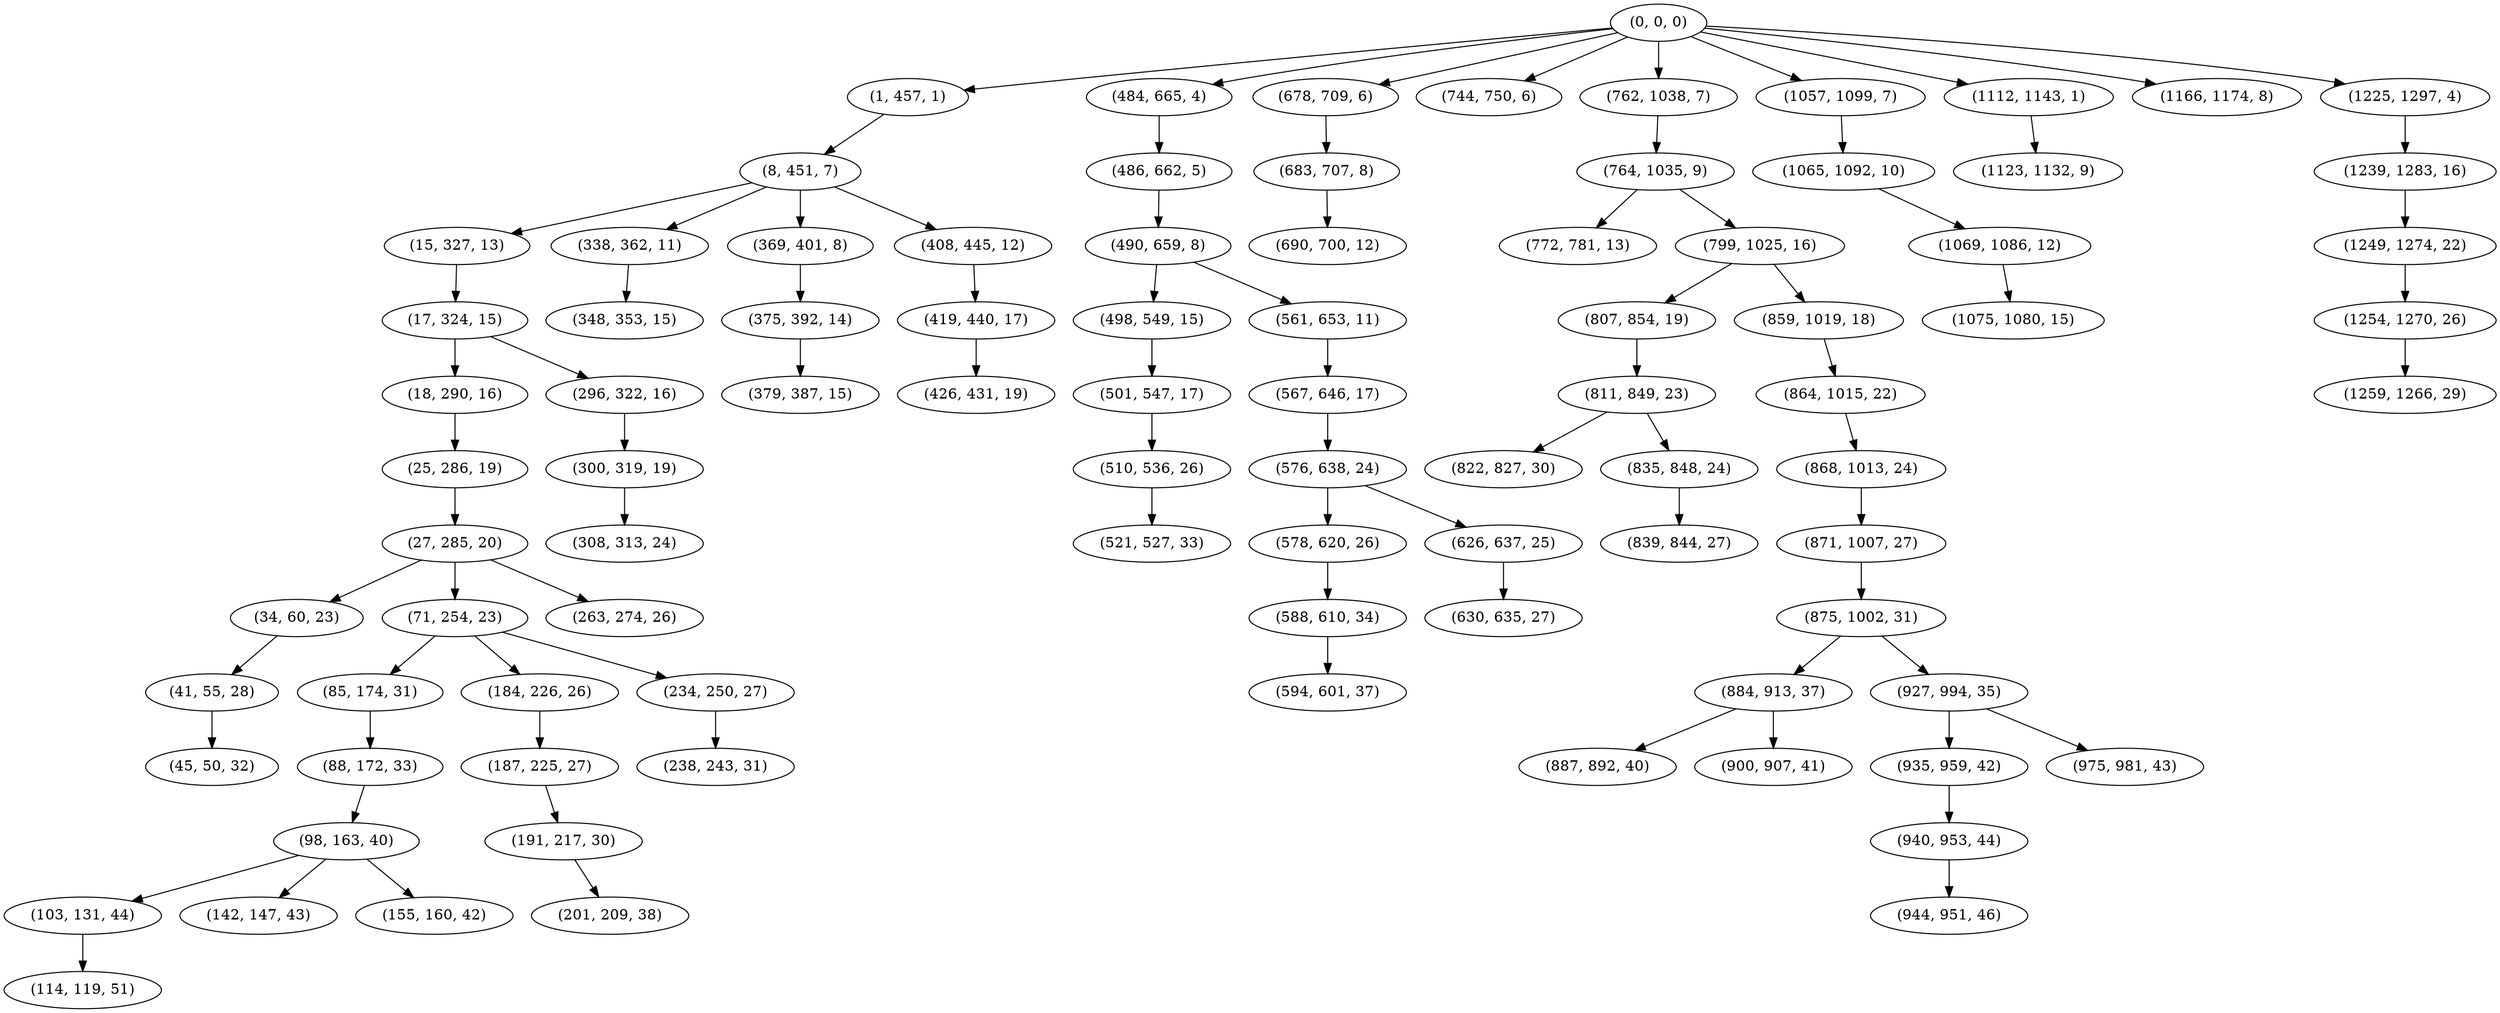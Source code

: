 digraph tree {
    "(0, 0, 0)";
    "(1, 457, 1)";
    "(8, 451, 7)";
    "(15, 327, 13)";
    "(17, 324, 15)";
    "(18, 290, 16)";
    "(25, 286, 19)";
    "(27, 285, 20)";
    "(34, 60, 23)";
    "(41, 55, 28)";
    "(45, 50, 32)";
    "(71, 254, 23)";
    "(85, 174, 31)";
    "(88, 172, 33)";
    "(98, 163, 40)";
    "(103, 131, 44)";
    "(114, 119, 51)";
    "(142, 147, 43)";
    "(155, 160, 42)";
    "(184, 226, 26)";
    "(187, 225, 27)";
    "(191, 217, 30)";
    "(201, 209, 38)";
    "(234, 250, 27)";
    "(238, 243, 31)";
    "(263, 274, 26)";
    "(296, 322, 16)";
    "(300, 319, 19)";
    "(308, 313, 24)";
    "(338, 362, 11)";
    "(348, 353, 15)";
    "(369, 401, 8)";
    "(375, 392, 14)";
    "(379, 387, 15)";
    "(408, 445, 12)";
    "(419, 440, 17)";
    "(426, 431, 19)";
    "(484, 665, 4)";
    "(486, 662, 5)";
    "(490, 659, 8)";
    "(498, 549, 15)";
    "(501, 547, 17)";
    "(510, 536, 26)";
    "(521, 527, 33)";
    "(561, 653, 11)";
    "(567, 646, 17)";
    "(576, 638, 24)";
    "(578, 620, 26)";
    "(588, 610, 34)";
    "(594, 601, 37)";
    "(626, 637, 25)";
    "(630, 635, 27)";
    "(678, 709, 6)";
    "(683, 707, 8)";
    "(690, 700, 12)";
    "(744, 750, 6)";
    "(762, 1038, 7)";
    "(764, 1035, 9)";
    "(772, 781, 13)";
    "(799, 1025, 16)";
    "(807, 854, 19)";
    "(811, 849, 23)";
    "(822, 827, 30)";
    "(835, 848, 24)";
    "(839, 844, 27)";
    "(859, 1019, 18)";
    "(864, 1015, 22)";
    "(868, 1013, 24)";
    "(871, 1007, 27)";
    "(875, 1002, 31)";
    "(884, 913, 37)";
    "(887, 892, 40)";
    "(900, 907, 41)";
    "(927, 994, 35)";
    "(935, 959, 42)";
    "(940, 953, 44)";
    "(944, 951, 46)";
    "(975, 981, 43)";
    "(1057, 1099, 7)";
    "(1065, 1092, 10)";
    "(1069, 1086, 12)";
    "(1075, 1080, 15)";
    "(1112, 1143, 1)";
    "(1123, 1132, 9)";
    "(1166, 1174, 8)";
    "(1225, 1297, 4)";
    "(1239, 1283, 16)";
    "(1249, 1274, 22)";
    "(1254, 1270, 26)";
    "(1259, 1266, 29)";
    "(0, 0, 0)" -> "(1, 457, 1)";
    "(0, 0, 0)" -> "(484, 665, 4)";
    "(0, 0, 0)" -> "(678, 709, 6)";
    "(0, 0, 0)" -> "(744, 750, 6)";
    "(0, 0, 0)" -> "(762, 1038, 7)";
    "(0, 0, 0)" -> "(1057, 1099, 7)";
    "(0, 0, 0)" -> "(1112, 1143, 1)";
    "(0, 0, 0)" -> "(1166, 1174, 8)";
    "(0, 0, 0)" -> "(1225, 1297, 4)";
    "(1, 457, 1)" -> "(8, 451, 7)";
    "(8, 451, 7)" -> "(15, 327, 13)";
    "(8, 451, 7)" -> "(338, 362, 11)";
    "(8, 451, 7)" -> "(369, 401, 8)";
    "(8, 451, 7)" -> "(408, 445, 12)";
    "(15, 327, 13)" -> "(17, 324, 15)";
    "(17, 324, 15)" -> "(18, 290, 16)";
    "(17, 324, 15)" -> "(296, 322, 16)";
    "(18, 290, 16)" -> "(25, 286, 19)";
    "(25, 286, 19)" -> "(27, 285, 20)";
    "(27, 285, 20)" -> "(34, 60, 23)";
    "(27, 285, 20)" -> "(71, 254, 23)";
    "(27, 285, 20)" -> "(263, 274, 26)";
    "(34, 60, 23)" -> "(41, 55, 28)";
    "(41, 55, 28)" -> "(45, 50, 32)";
    "(71, 254, 23)" -> "(85, 174, 31)";
    "(71, 254, 23)" -> "(184, 226, 26)";
    "(71, 254, 23)" -> "(234, 250, 27)";
    "(85, 174, 31)" -> "(88, 172, 33)";
    "(88, 172, 33)" -> "(98, 163, 40)";
    "(98, 163, 40)" -> "(103, 131, 44)";
    "(98, 163, 40)" -> "(142, 147, 43)";
    "(98, 163, 40)" -> "(155, 160, 42)";
    "(103, 131, 44)" -> "(114, 119, 51)";
    "(184, 226, 26)" -> "(187, 225, 27)";
    "(187, 225, 27)" -> "(191, 217, 30)";
    "(191, 217, 30)" -> "(201, 209, 38)";
    "(234, 250, 27)" -> "(238, 243, 31)";
    "(296, 322, 16)" -> "(300, 319, 19)";
    "(300, 319, 19)" -> "(308, 313, 24)";
    "(338, 362, 11)" -> "(348, 353, 15)";
    "(369, 401, 8)" -> "(375, 392, 14)";
    "(375, 392, 14)" -> "(379, 387, 15)";
    "(408, 445, 12)" -> "(419, 440, 17)";
    "(419, 440, 17)" -> "(426, 431, 19)";
    "(484, 665, 4)" -> "(486, 662, 5)";
    "(486, 662, 5)" -> "(490, 659, 8)";
    "(490, 659, 8)" -> "(498, 549, 15)";
    "(490, 659, 8)" -> "(561, 653, 11)";
    "(498, 549, 15)" -> "(501, 547, 17)";
    "(501, 547, 17)" -> "(510, 536, 26)";
    "(510, 536, 26)" -> "(521, 527, 33)";
    "(561, 653, 11)" -> "(567, 646, 17)";
    "(567, 646, 17)" -> "(576, 638, 24)";
    "(576, 638, 24)" -> "(578, 620, 26)";
    "(576, 638, 24)" -> "(626, 637, 25)";
    "(578, 620, 26)" -> "(588, 610, 34)";
    "(588, 610, 34)" -> "(594, 601, 37)";
    "(626, 637, 25)" -> "(630, 635, 27)";
    "(678, 709, 6)" -> "(683, 707, 8)";
    "(683, 707, 8)" -> "(690, 700, 12)";
    "(762, 1038, 7)" -> "(764, 1035, 9)";
    "(764, 1035, 9)" -> "(772, 781, 13)";
    "(764, 1035, 9)" -> "(799, 1025, 16)";
    "(799, 1025, 16)" -> "(807, 854, 19)";
    "(799, 1025, 16)" -> "(859, 1019, 18)";
    "(807, 854, 19)" -> "(811, 849, 23)";
    "(811, 849, 23)" -> "(822, 827, 30)";
    "(811, 849, 23)" -> "(835, 848, 24)";
    "(835, 848, 24)" -> "(839, 844, 27)";
    "(859, 1019, 18)" -> "(864, 1015, 22)";
    "(864, 1015, 22)" -> "(868, 1013, 24)";
    "(868, 1013, 24)" -> "(871, 1007, 27)";
    "(871, 1007, 27)" -> "(875, 1002, 31)";
    "(875, 1002, 31)" -> "(884, 913, 37)";
    "(875, 1002, 31)" -> "(927, 994, 35)";
    "(884, 913, 37)" -> "(887, 892, 40)";
    "(884, 913, 37)" -> "(900, 907, 41)";
    "(927, 994, 35)" -> "(935, 959, 42)";
    "(927, 994, 35)" -> "(975, 981, 43)";
    "(935, 959, 42)" -> "(940, 953, 44)";
    "(940, 953, 44)" -> "(944, 951, 46)";
    "(1057, 1099, 7)" -> "(1065, 1092, 10)";
    "(1065, 1092, 10)" -> "(1069, 1086, 12)";
    "(1069, 1086, 12)" -> "(1075, 1080, 15)";
    "(1112, 1143, 1)" -> "(1123, 1132, 9)";
    "(1225, 1297, 4)" -> "(1239, 1283, 16)";
    "(1239, 1283, 16)" -> "(1249, 1274, 22)";
    "(1249, 1274, 22)" -> "(1254, 1270, 26)";
    "(1254, 1270, 26)" -> "(1259, 1266, 29)";
}
